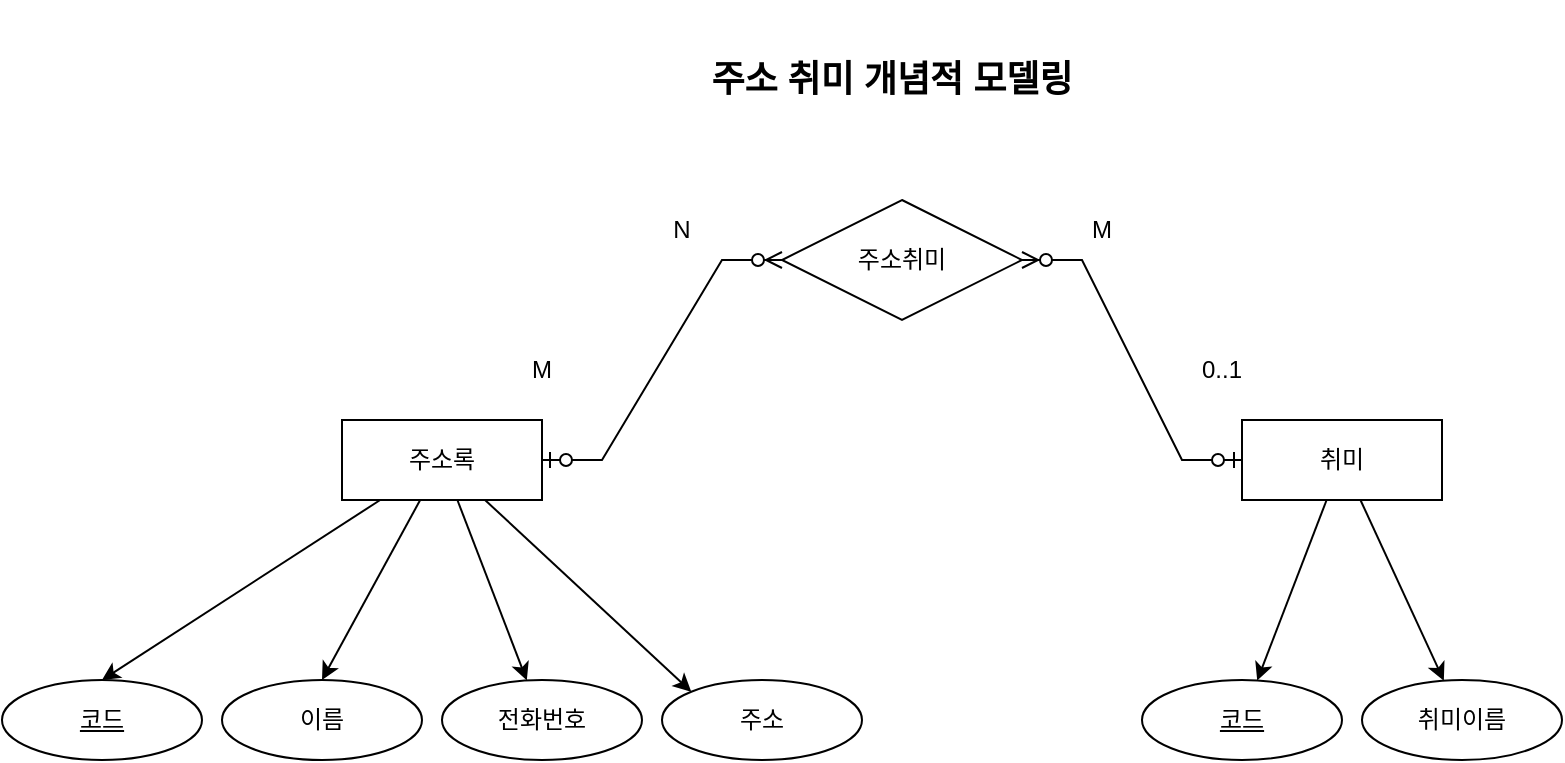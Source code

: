 <mxfile version="24.0.5" type="device">
  <diagram name="페이지-1" id="EOk6z8XQKkG73ikBhXJz">
    <mxGraphModel dx="1068" dy="692" grid="1" gridSize="10" guides="1" tooltips="1" connect="1" arrows="1" fold="1" page="0" pageScale="1" pageWidth="827" pageHeight="1169" math="0" shadow="0">
      <root>
        <mxCell id="0" />
        <mxCell id="1" parent="0" />
        <mxCell id="Iv88jWOKoJDm0bYWtILy-19" style="rounded=0;orthogonalLoop=1;jettySize=auto;html=1;entryX=0.5;entryY=0;entryDx=0;entryDy=0;" edge="1" parent="1" source="Iv88jWOKoJDm0bYWtILy-5" target="Iv88jWOKoJDm0bYWtILy-9">
          <mxGeometry relative="1" as="geometry" />
        </mxCell>
        <mxCell id="Iv88jWOKoJDm0bYWtILy-20" style="rounded=0;orthogonalLoop=1;jettySize=auto;html=1;entryX=0.5;entryY=0;entryDx=0;entryDy=0;" edge="1" parent="1" source="Iv88jWOKoJDm0bYWtILy-5" target="Iv88jWOKoJDm0bYWtILy-11">
          <mxGeometry relative="1" as="geometry" />
        </mxCell>
        <mxCell id="Iv88jWOKoJDm0bYWtILy-21" style="rounded=0;orthogonalLoop=1;jettySize=auto;html=1;" edge="1" parent="1" source="Iv88jWOKoJDm0bYWtILy-5" target="Iv88jWOKoJDm0bYWtILy-12">
          <mxGeometry relative="1" as="geometry" />
        </mxCell>
        <mxCell id="Iv88jWOKoJDm0bYWtILy-22" style="rounded=0;orthogonalLoop=1;jettySize=auto;html=1;entryX=0;entryY=0;entryDx=0;entryDy=0;" edge="1" parent="1" source="Iv88jWOKoJDm0bYWtILy-5" target="Iv88jWOKoJDm0bYWtILy-13">
          <mxGeometry relative="1" as="geometry" />
        </mxCell>
        <mxCell id="Iv88jWOKoJDm0bYWtILy-5" value="주소록" style="whiteSpace=wrap;html=1;align=center;" vertex="1" parent="1">
          <mxGeometry x="180" y="210" width="100" height="40" as="geometry" />
        </mxCell>
        <mxCell id="Iv88jWOKoJDm0bYWtILy-23" value="" style="rounded=0;orthogonalLoop=1;jettySize=auto;html=1;" edge="1" parent="1" source="Iv88jWOKoJDm0bYWtILy-6" target="Iv88jWOKoJDm0bYWtILy-17">
          <mxGeometry relative="1" as="geometry" />
        </mxCell>
        <mxCell id="Iv88jWOKoJDm0bYWtILy-24" style="rounded=0;orthogonalLoop=1;jettySize=auto;html=1;" edge="1" parent="1" source="Iv88jWOKoJDm0bYWtILy-6" target="Iv88jWOKoJDm0bYWtILy-16">
          <mxGeometry relative="1" as="geometry" />
        </mxCell>
        <mxCell id="Iv88jWOKoJDm0bYWtILy-6" value="취미" style="whiteSpace=wrap;html=1;align=center;" vertex="1" parent="1">
          <mxGeometry x="630" y="210" width="100" height="40" as="geometry" />
        </mxCell>
        <mxCell id="Iv88jWOKoJDm0bYWtILy-9" value="코드" style="ellipse;whiteSpace=wrap;html=1;align=center;fontStyle=4;" vertex="1" parent="1">
          <mxGeometry x="10" y="340" width="100" height="40" as="geometry" />
        </mxCell>
        <mxCell id="Iv88jWOKoJDm0bYWtILy-11" value="이름" style="ellipse;whiteSpace=wrap;html=1;align=center;" vertex="1" parent="1">
          <mxGeometry x="120" y="340" width="100" height="40" as="geometry" />
        </mxCell>
        <mxCell id="Iv88jWOKoJDm0bYWtILy-12" value="전화번호" style="ellipse;whiteSpace=wrap;html=1;align=center;" vertex="1" parent="1">
          <mxGeometry x="230" y="340" width="100" height="40" as="geometry" />
        </mxCell>
        <mxCell id="Iv88jWOKoJDm0bYWtILy-13" value="주소" style="ellipse;whiteSpace=wrap;html=1;align=center;" vertex="1" parent="1">
          <mxGeometry x="340" y="340" width="100" height="40" as="geometry" />
        </mxCell>
        <mxCell id="Iv88jWOKoJDm0bYWtILy-15" value="주소취미" style="shape=rhombus;perimeter=rhombusPerimeter;whiteSpace=wrap;html=1;align=center;" vertex="1" parent="1">
          <mxGeometry x="400" y="100" width="120" height="60" as="geometry" />
        </mxCell>
        <mxCell id="Iv88jWOKoJDm0bYWtILy-16" value="취미이름" style="ellipse;whiteSpace=wrap;html=1;align=center;" vertex="1" parent="1">
          <mxGeometry x="690" y="340" width="100" height="40" as="geometry" />
        </mxCell>
        <mxCell id="Iv88jWOKoJDm0bYWtILy-17" value="코드" style="ellipse;whiteSpace=wrap;html=1;align=center;fontStyle=4;" vertex="1" parent="1">
          <mxGeometry x="580" y="340" width="100" height="40" as="geometry" />
        </mxCell>
        <mxCell id="Iv88jWOKoJDm0bYWtILy-37" value="" style="edgeStyle=entityRelationEdgeStyle;fontSize=12;html=1;endArrow=ERzeroToMany;startArrow=ERzeroToOne;rounded=0;entryX=1;entryY=0.5;entryDx=0;entryDy=0;exitX=0;exitY=0.5;exitDx=0;exitDy=0;" edge="1" parent="1" source="Iv88jWOKoJDm0bYWtILy-6" target="Iv88jWOKoJDm0bYWtILy-15">
          <mxGeometry width="100" height="100" relative="1" as="geometry">
            <mxPoint x="390" y="380" as="sourcePoint" />
            <mxPoint x="490" y="280" as="targetPoint" />
          </mxGeometry>
        </mxCell>
        <mxCell id="Iv88jWOKoJDm0bYWtILy-38" value="주소 취미 개념적 모델링" style="text;html=1;align=center;verticalAlign=middle;whiteSpace=wrap;rounded=0;strokeWidth=0;fontSize=18;fontStyle=1" vertex="1" parent="1">
          <mxGeometry x="320" width="270" height="80" as="geometry" />
        </mxCell>
        <mxCell id="Iv88jWOKoJDm0bYWtILy-39" value="N" style="text;html=1;align=center;verticalAlign=middle;whiteSpace=wrap;rounded=0;" vertex="1" parent="1">
          <mxGeometry x="320" y="100" width="60" height="30" as="geometry" />
        </mxCell>
        <mxCell id="Iv88jWOKoJDm0bYWtILy-40" value="M" style="text;html=1;align=center;verticalAlign=middle;whiteSpace=wrap;rounded=0;" vertex="1" parent="1">
          <mxGeometry x="530" y="100" width="60" height="30" as="geometry" />
        </mxCell>
        <mxCell id="Iv88jWOKoJDm0bYWtILy-41" value="0..1" style="text;html=1;align=center;verticalAlign=middle;whiteSpace=wrap;rounded=0;" vertex="1" parent="1">
          <mxGeometry x="590" y="170" width="60" height="30" as="geometry" />
        </mxCell>
        <mxCell id="Iv88jWOKoJDm0bYWtILy-42" value="M" style="text;html=1;align=center;verticalAlign=middle;whiteSpace=wrap;rounded=0;" vertex="1" parent="1">
          <mxGeometry x="250" y="170" width="60" height="30" as="geometry" />
        </mxCell>
        <mxCell id="Iv88jWOKoJDm0bYWtILy-44" value="" style="edgeStyle=entityRelationEdgeStyle;fontSize=12;html=1;endArrow=ERzeroToMany;startArrow=ERzeroToOne;rounded=0;entryX=0;entryY=0.5;entryDx=0;entryDy=0;" edge="1" parent="1" source="Iv88jWOKoJDm0bYWtILy-5" target="Iv88jWOKoJDm0bYWtILy-15">
          <mxGeometry width="100" height="100" relative="1" as="geometry">
            <mxPoint x="640" y="240" as="sourcePoint" />
            <mxPoint x="530" y="140" as="targetPoint" />
            <Array as="points">
              <mxPoint x="510" y="150" />
            </Array>
          </mxGeometry>
        </mxCell>
      </root>
    </mxGraphModel>
  </diagram>
</mxfile>
